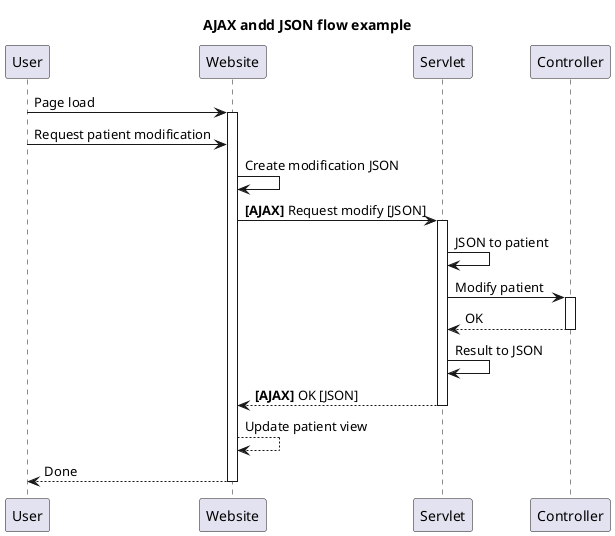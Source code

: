 @startuml

title AJAX andd JSON flow example

User -> Website : Page load
activate Website
User -> Website : Request patient modification
Website -> Website: Create modification JSON

Website -> Servlet: <b>[AJAX]</b> Request modify [JSON]
activate Servlet

Servlet -> Servlet: JSON to patient
Servlet -> Controller: Modify patient

activate Controller
Controller --> Servlet: OK
deactivate Controller
Servlet -> Servlet: Result to JSON

Servlet --> Website:<b>[AJAX]</b> OK [JSON]
deactivate Servlet
Website --> Website : Update patient view
Website --> User : Done
deactivate Website

@enduml